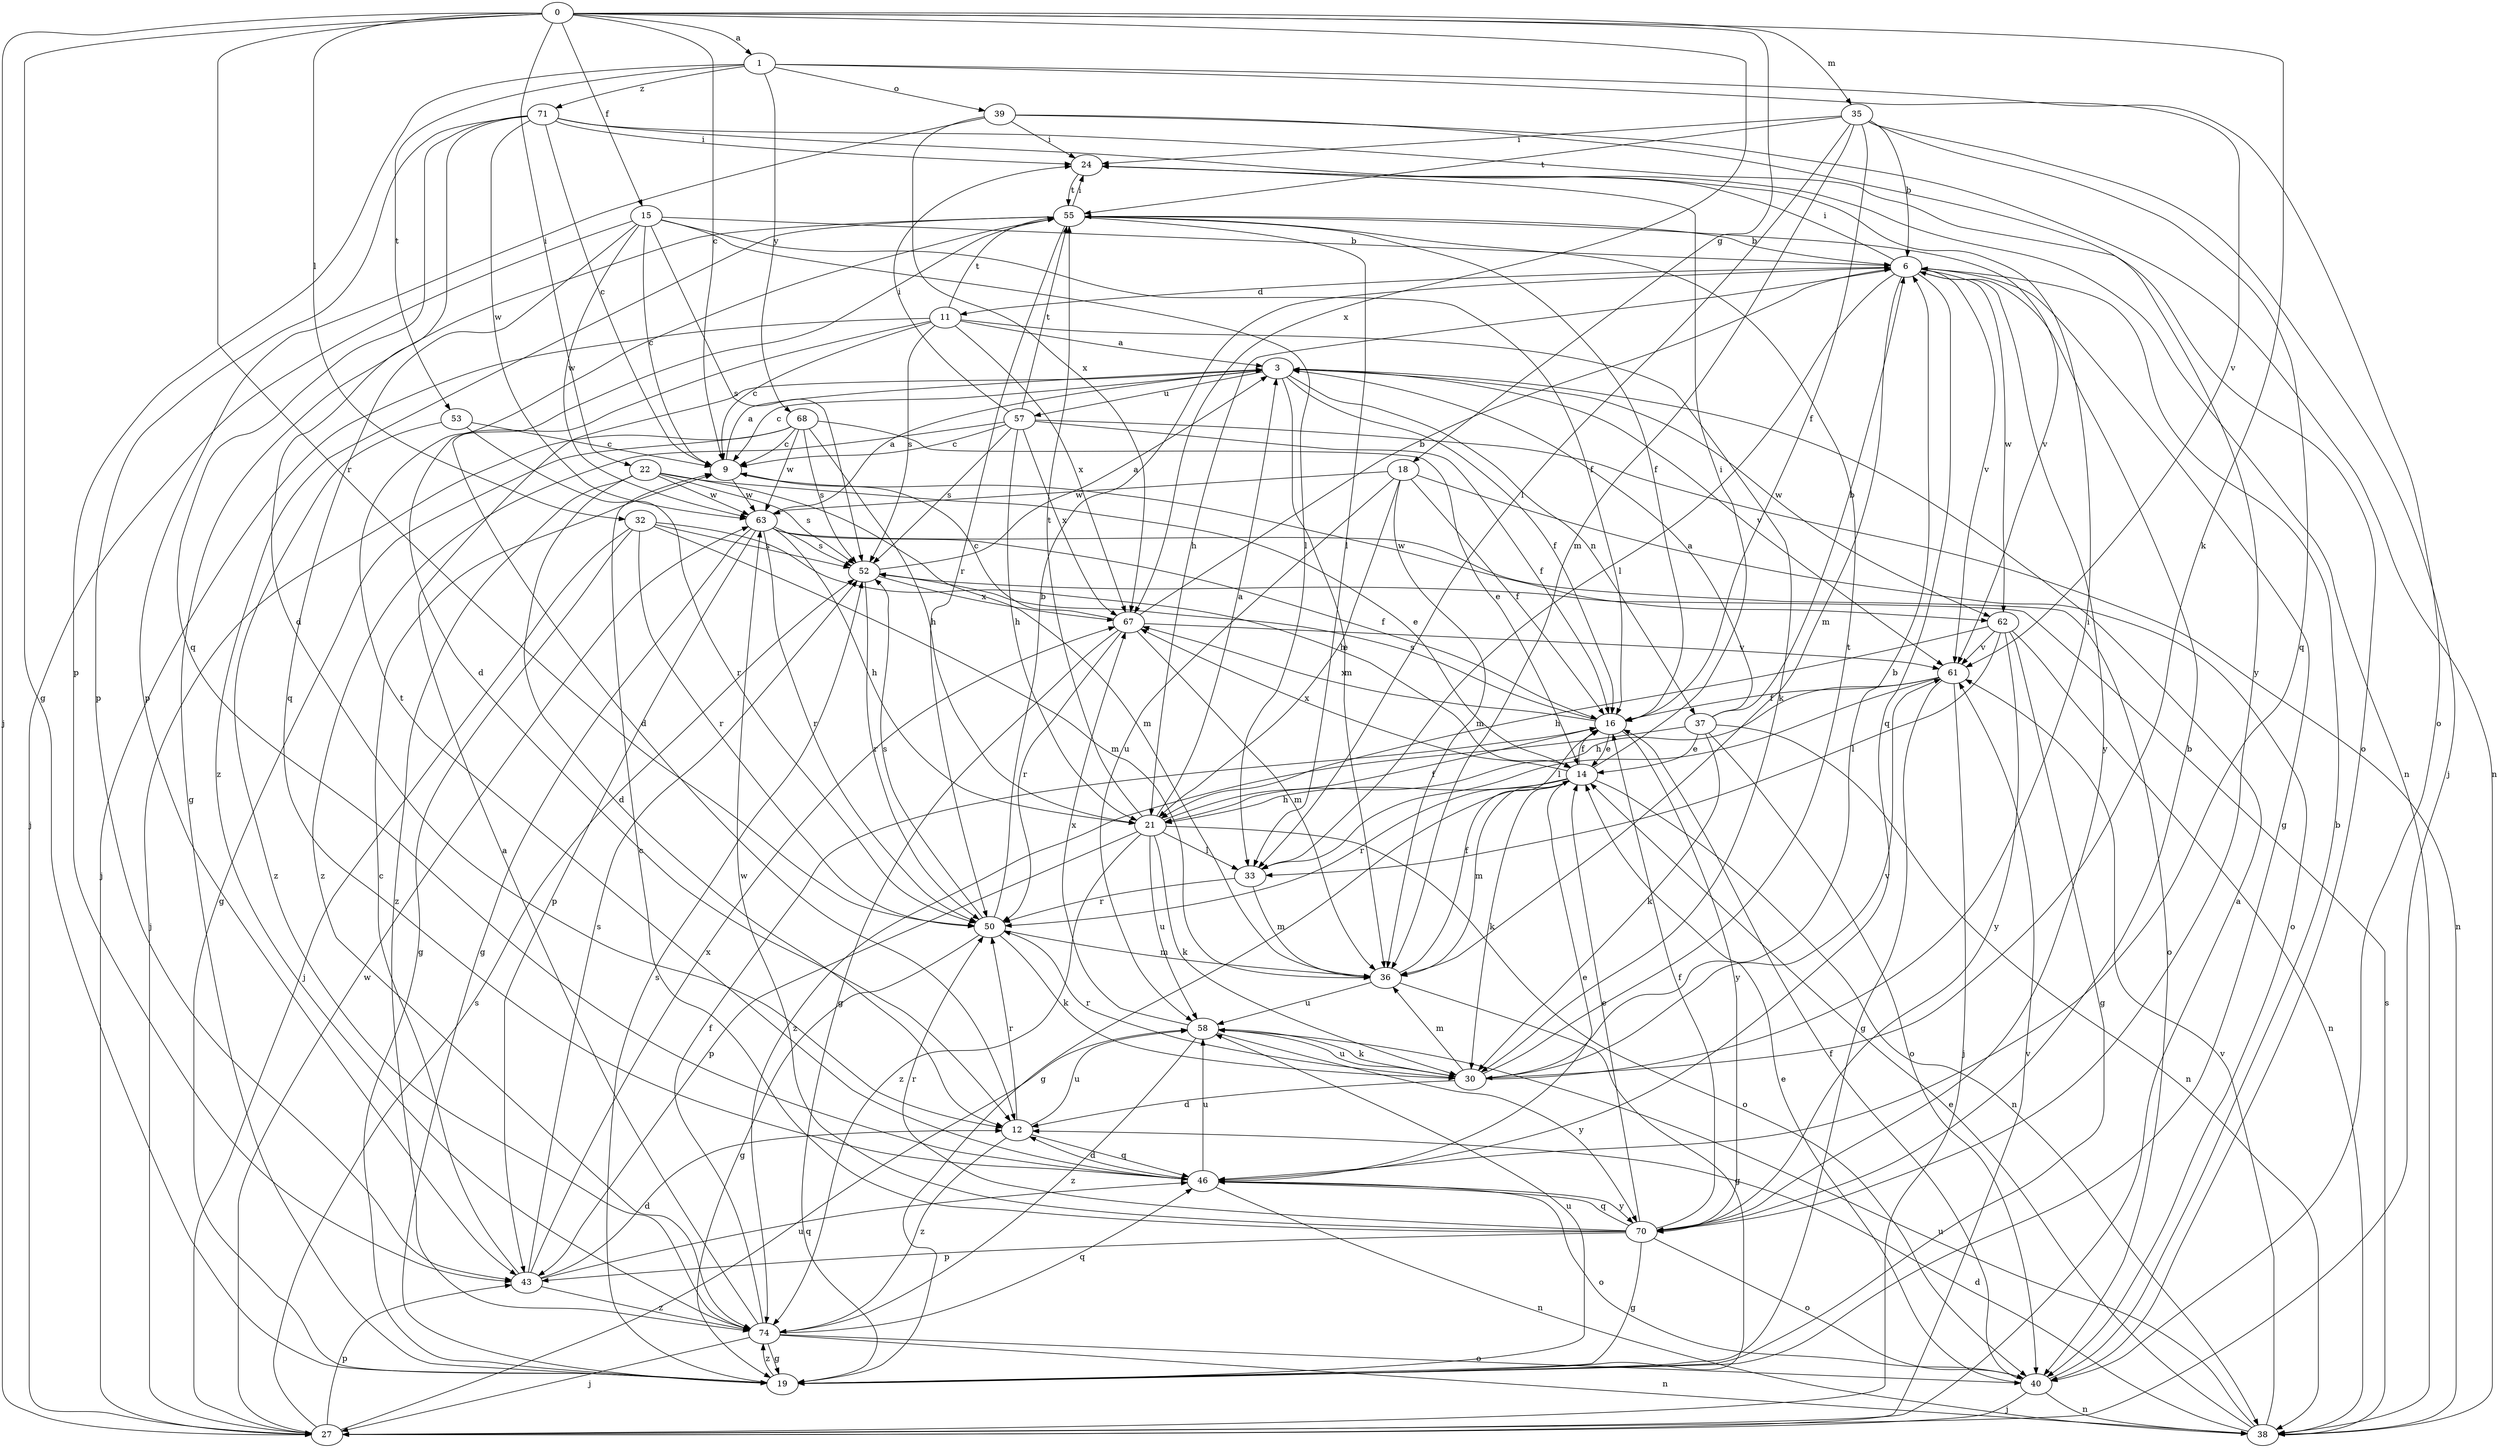 strict digraph  {
0;
1;
3;
6;
9;
11;
12;
14;
15;
16;
18;
19;
21;
22;
24;
27;
30;
32;
33;
35;
36;
37;
38;
39;
40;
43;
46;
50;
52;
53;
55;
57;
58;
61;
62;
63;
67;
68;
70;
71;
74;
0 -> 1  [label=a];
0 -> 9  [label=c];
0 -> 15  [label=f];
0 -> 18  [label=g];
0 -> 19  [label=g];
0 -> 22  [label=i];
0 -> 27  [label=j];
0 -> 30  [label=k];
0 -> 32  [label=l];
0 -> 35  [label=m];
0 -> 50  [label=r];
0 -> 67  [label=x];
1 -> 39  [label=o];
1 -> 40  [label=o];
1 -> 43  [label=p];
1 -> 53  [label=t];
1 -> 61  [label=v];
1 -> 68  [label=y];
1 -> 71  [label=z];
3 -> 9  [label=c];
3 -> 16  [label=f];
3 -> 36  [label=m];
3 -> 37  [label=n];
3 -> 57  [label=u];
3 -> 61  [label=v];
3 -> 62  [label=w];
6 -> 11  [label=d];
6 -> 19  [label=g];
6 -> 21  [label=h];
6 -> 24  [label=i];
6 -> 33  [label=l];
6 -> 36  [label=m];
6 -> 46  [label=q];
6 -> 61  [label=v];
6 -> 62  [label=w];
6 -> 70  [label=y];
9 -> 3  [label=a];
9 -> 62  [label=w];
9 -> 63  [label=w];
11 -> 3  [label=a];
11 -> 9  [label=c];
11 -> 12  [label=d];
11 -> 27  [label=j];
11 -> 30  [label=k];
11 -> 52  [label=s];
11 -> 55  [label=t];
11 -> 67  [label=x];
12 -> 46  [label=q];
12 -> 50  [label=r];
12 -> 58  [label=u];
12 -> 74  [label=z];
14 -> 16  [label=f];
14 -> 19  [label=g];
14 -> 21  [label=h];
14 -> 24  [label=i];
14 -> 30  [label=k];
14 -> 36  [label=m];
14 -> 38  [label=n];
14 -> 50  [label=r];
14 -> 67  [label=x];
15 -> 6  [label=b];
15 -> 9  [label=c];
15 -> 16  [label=f];
15 -> 27  [label=j];
15 -> 33  [label=l];
15 -> 46  [label=q];
15 -> 52  [label=s];
15 -> 63  [label=w];
16 -> 14  [label=e];
16 -> 52  [label=s];
16 -> 67  [label=x];
16 -> 70  [label=y];
18 -> 16  [label=f];
18 -> 21  [label=h];
18 -> 36  [label=m];
18 -> 40  [label=o];
18 -> 58  [label=u];
18 -> 63  [label=w];
19 -> 52  [label=s];
19 -> 58  [label=u];
19 -> 74  [label=z];
21 -> 3  [label=a];
21 -> 16  [label=f];
21 -> 30  [label=k];
21 -> 33  [label=l];
21 -> 40  [label=o];
21 -> 43  [label=p];
21 -> 55  [label=t];
21 -> 58  [label=u];
21 -> 74  [label=z];
22 -> 12  [label=d];
22 -> 14  [label=e];
22 -> 36  [label=m];
22 -> 52  [label=s];
22 -> 63  [label=w];
22 -> 74  [label=z];
24 -> 55  [label=t];
27 -> 3  [label=a];
27 -> 43  [label=p];
27 -> 52  [label=s];
27 -> 58  [label=u];
27 -> 61  [label=v];
27 -> 63  [label=w];
30 -> 6  [label=b];
30 -> 12  [label=d];
30 -> 24  [label=i];
30 -> 36  [label=m];
30 -> 50  [label=r];
30 -> 55  [label=t];
30 -> 58  [label=u];
30 -> 61  [label=v];
32 -> 14  [label=e];
32 -> 19  [label=g];
32 -> 27  [label=j];
32 -> 36  [label=m];
32 -> 50  [label=r];
32 -> 52  [label=s];
33 -> 36  [label=m];
33 -> 50  [label=r];
35 -> 6  [label=b];
35 -> 16  [label=f];
35 -> 24  [label=i];
35 -> 27  [label=j];
35 -> 33  [label=l];
35 -> 36  [label=m];
35 -> 46  [label=q];
35 -> 55  [label=t];
36 -> 16  [label=f];
36 -> 19  [label=g];
36 -> 58  [label=u];
37 -> 3  [label=a];
37 -> 6  [label=b];
37 -> 14  [label=e];
37 -> 30  [label=k];
37 -> 38  [label=n];
37 -> 40  [label=o];
37 -> 74  [label=z];
38 -> 12  [label=d];
38 -> 14  [label=e];
38 -> 52  [label=s];
38 -> 58  [label=u];
38 -> 61  [label=v];
39 -> 24  [label=i];
39 -> 38  [label=n];
39 -> 43  [label=p];
39 -> 67  [label=x];
39 -> 70  [label=y];
40 -> 6  [label=b];
40 -> 14  [label=e];
40 -> 16  [label=f];
40 -> 27  [label=j];
40 -> 38  [label=n];
43 -> 9  [label=c];
43 -> 12  [label=d];
43 -> 46  [label=q];
43 -> 52  [label=s];
43 -> 67  [label=x];
43 -> 74  [label=z];
46 -> 12  [label=d];
46 -> 14  [label=e];
46 -> 38  [label=n];
46 -> 40  [label=o];
46 -> 55  [label=t];
46 -> 58  [label=u];
46 -> 70  [label=y];
50 -> 6  [label=b];
50 -> 19  [label=g];
50 -> 30  [label=k];
50 -> 36  [label=m];
50 -> 52  [label=s];
52 -> 3  [label=a];
52 -> 50  [label=r];
52 -> 67  [label=x];
53 -> 9  [label=c];
53 -> 50  [label=r];
53 -> 74  [label=z];
55 -> 6  [label=b];
55 -> 12  [label=d];
55 -> 16  [label=f];
55 -> 19  [label=g];
55 -> 24  [label=i];
55 -> 33  [label=l];
55 -> 50  [label=r];
55 -> 61  [label=v];
55 -> 74  [label=z];
57 -> 9  [label=c];
57 -> 16  [label=f];
57 -> 21  [label=h];
57 -> 24  [label=i];
57 -> 38  [label=n];
57 -> 52  [label=s];
57 -> 55  [label=t];
57 -> 67  [label=x];
57 -> 74  [label=z];
58 -> 30  [label=k];
58 -> 67  [label=x];
58 -> 70  [label=y];
58 -> 74  [label=z];
61 -> 16  [label=f];
61 -> 19  [label=g];
61 -> 21  [label=h];
61 -> 27  [label=j];
61 -> 33  [label=l];
62 -> 19  [label=g];
62 -> 21  [label=h];
62 -> 33  [label=l];
62 -> 38  [label=n];
62 -> 61  [label=v];
62 -> 70  [label=y];
63 -> 3  [label=a];
63 -> 16  [label=f];
63 -> 19  [label=g];
63 -> 21  [label=h];
63 -> 40  [label=o];
63 -> 43  [label=p];
63 -> 50  [label=r];
63 -> 52  [label=s];
67 -> 6  [label=b];
67 -> 9  [label=c];
67 -> 19  [label=g];
67 -> 36  [label=m];
67 -> 50  [label=r];
67 -> 61  [label=v];
68 -> 9  [label=c];
68 -> 14  [label=e];
68 -> 19  [label=g];
68 -> 21  [label=h];
68 -> 27  [label=j];
68 -> 52  [label=s];
68 -> 63  [label=w];
70 -> 6  [label=b];
70 -> 9  [label=c];
70 -> 14  [label=e];
70 -> 16  [label=f];
70 -> 19  [label=g];
70 -> 40  [label=o];
70 -> 43  [label=p];
70 -> 46  [label=q];
70 -> 50  [label=r];
70 -> 63  [label=w];
71 -> 9  [label=c];
71 -> 12  [label=d];
71 -> 24  [label=i];
71 -> 38  [label=n];
71 -> 40  [label=o];
71 -> 43  [label=p];
71 -> 46  [label=q];
71 -> 63  [label=w];
74 -> 3  [label=a];
74 -> 16  [label=f];
74 -> 19  [label=g];
74 -> 27  [label=j];
74 -> 38  [label=n];
74 -> 40  [label=o];
74 -> 46  [label=q];
}
